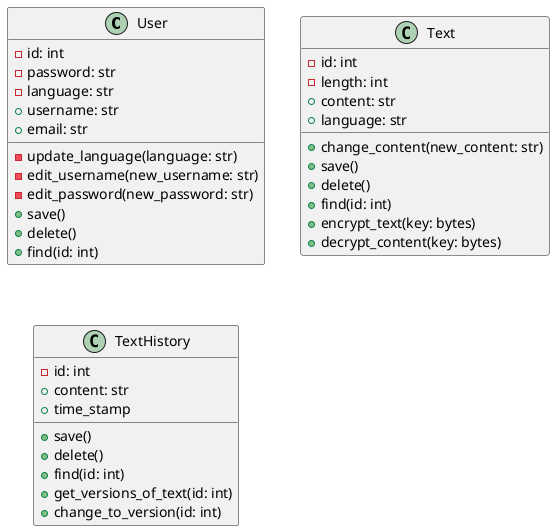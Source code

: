@startuml ClassDiagram
class User{
    - id: int
    ' ? ¿Esto es str?
    - password: str
    - language: str
    + username: str
    + email: str
    - update_language(language: str)
    - edit_username(new_username: str)
    - edit_password(new_password: str)
    + save()
    + delete()
    + find(id: int)
}

class Text{
    - id: int
    - length: int
    + content: str
    + language: str
    + change_content(new_content: str)
    + save()
    + delete()
    + find(id: int)
    + encrypt_text(key: bytes)
    + decrypt_content(key: bytes)
}

class TextHistory{
    - id: int
    + content: str
    + time_stamp
    + save()
    + delete()
    + find(id: int)
    + get_versions_of_text(id: int)
    + change_to_version(id: int)
}
@enduml